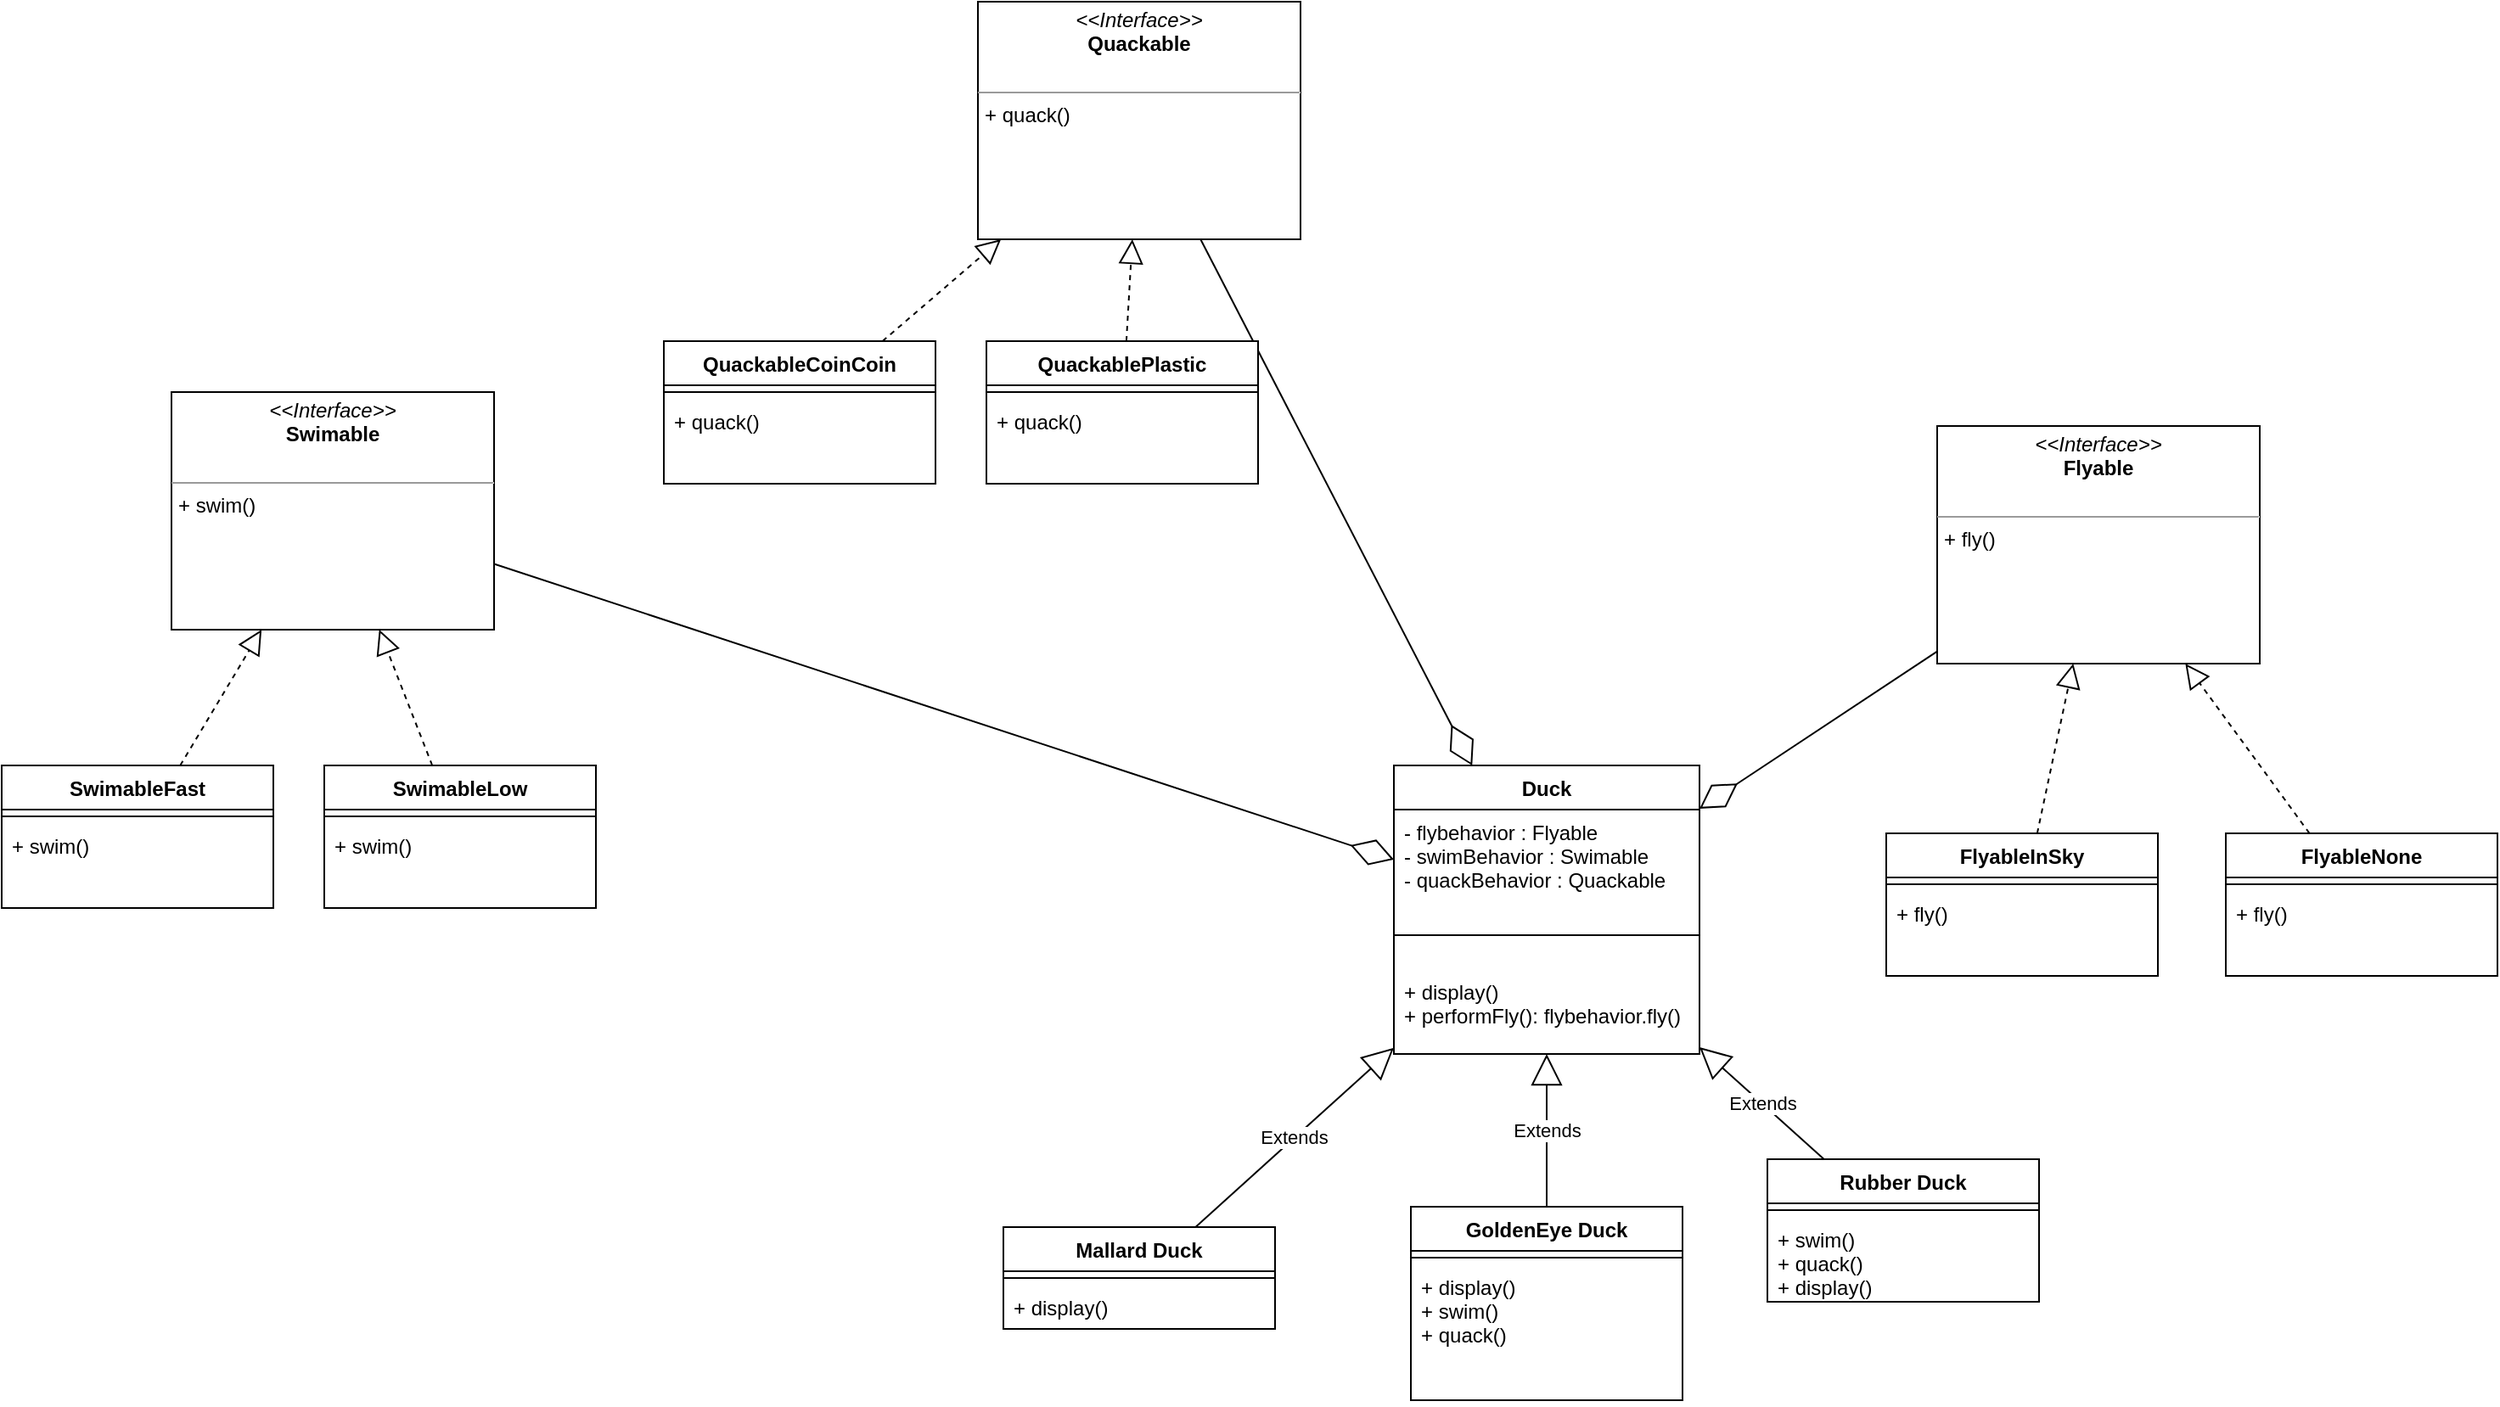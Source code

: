 <mxfile>
    <diagram id="b56FhtIz4hRtN4RqoFtY" name="Page-1">
        <mxGraphModel dx="2121" dy="1668" grid="1" gridSize="10" guides="1" tooltips="1" connect="1" arrows="1" fold="1" page="1" pageScale="1" pageWidth="850" pageHeight="1100" math="0" shadow="0">
            <root>
                <mxCell id="0"/>
                <mxCell id="1" parent="0"/>
                <mxCell id="19" value="Extends" style="endArrow=block;endSize=16;endFill=0;html=1;" parent="1" source="22" target="56" edge="1">
                    <mxGeometry width="160" relative="1" as="geometry">
                        <mxPoint x="340.789" y="210" as="sourcePoint"/>
                        <mxPoint x="364.369" y="166" as="targetPoint"/>
                    </mxGeometry>
                </mxCell>
                <mxCell id="20" value="Extends" style="endArrow=block;endSize=16;endFill=0;html=1;" parent="1" source="26" target="56" edge="1">
                    <mxGeometry width="160" relative="1" as="geometry">
                        <mxPoint x="574.259" y="210" as="sourcePoint"/>
                        <mxPoint x="443.08" y="166" as="targetPoint"/>
                    </mxGeometry>
                </mxCell>
                <mxCell id="22" value="Mallard Duck" style="swimlane;fontStyle=1;align=center;verticalAlign=top;childLayout=stackLayout;horizontal=1;startSize=26;horizontalStack=0;resizeParent=1;resizeParentMax=0;resizeLast=0;collapsible=1;marginBottom=0;" parent="1" vertex="1">
                    <mxGeometry x="130" y="272" width="160" height="60" as="geometry"/>
                </mxCell>
                <mxCell id="24" value="" style="line;strokeWidth=1;fillColor=none;align=left;verticalAlign=middle;spacingTop=-1;spacingLeft=3;spacingRight=3;rotatable=0;labelPosition=right;points=[];portConstraint=eastwest;strokeColor=inherit;" parent="22" vertex="1">
                    <mxGeometry y="26" width="160" height="8" as="geometry"/>
                </mxCell>
                <mxCell id="25" value="+ display()" style="text;strokeColor=none;fillColor=none;align=left;verticalAlign=top;spacingLeft=4;spacingRight=4;overflow=hidden;rotatable=0;points=[[0,0.5],[1,0.5]];portConstraint=eastwest;" parent="22" vertex="1">
                    <mxGeometry y="34" width="160" height="26" as="geometry"/>
                </mxCell>
                <mxCell id="26" value="GoldenEye Duck" style="swimlane;fontStyle=1;align=center;verticalAlign=top;childLayout=stackLayout;horizontal=1;startSize=26;horizontalStack=0;resizeParent=1;resizeParentMax=0;resizeLast=0;collapsible=1;marginBottom=0;" parent="1" vertex="1">
                    <mxGeometry x="370" y="260" width="160" height="114" as="geometry"/>
                </mxCell>
                <mxCell id="28" value="" style="line;strokeWidth=1;fillColor=none;align=left;verticalAlign=middle;spacingTop=-1;spacingLeft=3;spacingRight=3;rotatable=0;labelPosition=right;points=[];portConstraint=eastwest;strokeColor=inherit;" parent="26" vertex="1">
                    <mxGeometry y="26" width="160" height="8" as="geometry"/>
                </mxCell>
                <mxCell id="29" value="+ display()&#10;+ swim()&#10;+ quack()&#10;" style="text;strokeColor=none;fillColor=none;align=left;verticalAlign=top;spacingLeft=4;spacingRight=4;overflow=hidden;rotatable=0;points=[[0,0.5],[1,0.5]];portConstraint=eastwest;" parent="26" vertex="1">
                    <mxGeometry y="34" width="160" height="80" as="geometry"/>
                </mxCell>
                <mxCell id="30" value="Rubber Duck" style="swimlane;fontStyle=1;align=center;verticalAlign=top;childLayout=stackLayout;horizontal=1;startSize=26;horizontalStack=0;resizeParent=1;resizeParentMax=0;resizeLast=0;collapsible=1;marginBottom=0;" parent="1" vertex="1">
                    <mxGeometry x="580" y="232" width="160" height="84" as="geometry"/>
                </mxCell>
                <mxCell id="32" value="" style="line;strokeWidth=1;fillColor=none;align=left;verticalAlign=middle;spacingTop=-1;spacingLeft=3;spacingRight=3;rotatable=0;labelPosition=right;points=[];portConstraint=eastwest;strokeColor=inherit;" parent="30" vertex="1">
                    <mxGeometry y="26" width="160" height="8" as="geometry"/>
                </mxCell>
                <mxCell id="33" value="+ swim()&#10;+ quack()&#10;+ display()" style="text;strokeColor=none;fillColor=none;align=left;verticalAlign=top;spacingLeft=4;spacingRight=4;overflow=hidden;rotatable=0;points=[[0,0.5],[1,0.5]];portConstraint=eastwest;" parent="30" vertex="1">
                    <mxGeometry y="34" width="160" height="50" as="geometry"/>
                </mxCell>
                <mxCell id="34" value="Extends" style="endArrow=block;endSize=16;endFill=0;html=1;" parent="1" source="30" target="56" edge="1">
                    <mxGeometry width="160" relative="1" as="geometry">
                        <mxPoint x="479.524" y="240" as="sourcePoint"/>
                        <mxPoint x="492.579" y="166" as="targetPoint"/>
                    </mxGeometry>
                </mxCell>
                <mxCell id="35" value="&lt;p style=&quot;margin:0px;margin-top:4px;text-align:center;&quot;&gt;&lt;i&gt;&amp;lt;&amp;lt;Interface&amp;gt;&amp;gt;&lt;/i&gt;&lt;br&gt;&lt;b&gt;Flyable&lt;/b&gt;&lt;/p&gt;&lt;p style=&quot;margin:0px;margin-left:4px;&quot;&gt;&lt;br&gt;&lt;/p&gt;&lt;hr size=&quot;1&quot;&gt;&lt;p style=&quot;margin:0px;margin-left:4px;&quot;&gt;+ fly()&lt;/p&gt;" style="verticalAlign=top;align=left;overflow=fill;fontSize=12;fontFamily=Helvetica;html=1;" parent="1" vertex="1">
                    <mxGeometry x="680" y="-200" width="190" height="140" as="geometry"/>
                </mxCell>
                <mxCell id="36" value="&lt;p style=&quot;margin:0px;margin-top:4px;text-align:center;&quot;&gt;&lt;i&gt;&amp;lt;&amp;lt;Interface&amp;gt;&amp;gt;&lt;/i&gt;&lt;br&gt;&lt;b&gt;Quackable&lt;/b&gt;&lt;/p&gt;&lt;p style=&quot;margin:0px;margin-left:4px;&quot;&gt;&lt;br&gt;&lt;/p&gt;&lt;hr size=&quot;1&quot;&gt;&lt;p style=&quot;margin:0px;margin-left:4px;&quot;&gt;+ quack()&lt;/p&gt;" style="verticalAlign=top;align=left;overflow=fill;fontSize=12;fontFamily=Helvetica;html=1;" parent="1" vertex="1">
                    <mxGeometry x="115" y="-450" width="190" height="140" as="geometry"/>
                </mxCell>
                <mxCell id="37" value="&lt;p style=&quot;margin:0px;margin-top:4px;text-align:center;&quot;&gt;&lt;i&gt;&amp;lt;&amp;lt;Interface&amp;gt;&amp;gt;&lt;/i&gt;&lt;br&gt;&lt;b&gt;Swimable&lt;/b&gt;&lt;/p&gt;&lt;p style=&quot;margin:0px;margin-left:4px;&quot;&gt;&lt;br&gt;&lt;/p&gt;&lt;hr size=&quot;1&quot;&gt;&lt;p style=&quot;margin:0px;margin-left:4px;&quot;&gt;+ swim()&lt;/p&gt;" style="verticalAlign=top;align=left;overflow=fill;fontSize=12;fontFamily=Helvetica;html=1;" parent="1" vertex="1">
                    <mxGeometry x="-360" y="-220" width="190" height="140" as="geometry"/>
                </mxCell>
                <mxCell id="46" value="FlyableInSky" style="swimlane;fontStyle=1;align=center;verticalAlign=top;childLayout=stackLayout;horizontal=1;startSize=26;horizontalStack=0;resizeParent=1;resizeParentMax=0;resizeLast=0;collapsible=1;marginBottom=0;" parent="1" vertex="1">
                    <mxGeometry x="650" y="40" width="160" height="84" as="geometry"/>
                </mxCell>
                <mxCell id="48" value="" style="line;strokeWidth=1;fillColor=none;align=left;verticalAlign=middle;spacingTop=-1;spacingLeft=3;spacingRight=3;rotatable=0;labelPosition=right;points=[];portConstraint=eastwest;strokeColor=inherit;" parent="46" vertex="1">
                    <mxGeometry y="26" width="160" height="8" as="geometry"/>
                </mxCell>
                <mxCell id="49" value="+ fly()" style="text;strokeColor=none;fillColor=none;align=left;verticalAlign=top;spacingLeft=4;spacingRight=4;overflow=hidden;rotatable=0;points=[[0,0.5],[1,0.5]];portConstraint=eastwest;" parent="46" vertex="1">
                    <mxGeometry y="34" width="160" height="50" as="geometry"/>
                </mxCell>
                <mxCell id="50" value="FlyableNone" style="swimlane;fontStyle=1;align=center;verticalAlign=top;childLayout=stackLayout;horizontal=1;startSize=26;horizontalStack=0;resizeParent=1;resizeParentMax=0;resizeLast=0;collapsible=1;marginBottom=0;" parent="1" vertex="1">
                    <mxGeometry x="850" y="40" width="160" height="84" as="geometry"/>
                </mxCell>
                <mxCell id="52" value="" style="line;strokeWidth=1;fillColor=none;align=left;verticalAlign=middle;spacingTop=-1;spacingLeft=3;spacingRight=3;rotatable=0;labelPosition=right;points=[];portConstraint=eastwest;strokeColor=inherit;" parent="50" vertex="1">
                    <mxGeometry y="26" width="160" height="8" as="geometry"/>
                </mxCell>
                <mxCell id="53" value="+ fly()" style="text;strokeColor=none;fillColor=none;align=left;verticalAlign=top;spacingLeft=4;spacingRight=4;overflow=hidden;rotatable=0;points=[[0,0.5],[1,0.5]];portConstraint=eastwest;" parent="50" vertex="1">
                    <mxGeometry y="34" width="160" height="50" as="geometry"/>
                </mxCell>
                <mxCell id="54" value="" style="endArrow=block;dashed=1;endFill=0;endSize=12;html=1;" parent="1" source="46" target="35" edge="1">
                    <mxGeometry width="160" relative="1" as="geometry">
                        <mxPoint x="450" y="-30" as="sourcePoint"/>
                        <mxPoint x="610" y="-30" as="targetPoint"/>
                    </mxGeometry>
                </mxCell>
                <mxCell id="55" value="" style="endArrow=block;dashed=1;endFill=0;endSize=12;html=1;" parent="1" source="50" target="35" edge="1">
                    <mxGeometry width="160" relative="1" as="geometry">
                        <mxPoint x="732.297" y="10" as="sourcePoint"/>
                        <mxPoint x="756.622" y="-50" as="targetPoint"/>
                    </mxGeometry>
                </mxCell>
                <mxCell id="56" value="Duck" style="swimlane;fontStyle=1;align=center;verticalAlign=top;childLayout=stackLayout;horizontal=1;startSize=26;horizontalStack=0;resizeParent=1;resizeParentMax=0;resizeLast=0;collapsible=1;marginBottom=0;" parent="1" vertex="1">
                    <mxGeometry x="360" width="180" height="170" as="geometry"/>
                </mxCell>
                <mxCell id="57" value="- flybehavior : Flyable&#10;- swimBehavior : Swimable&#10;- quackBehavior : Quackable" style="text;strokeColor=none;fillColor=none;align=left;verticalAlign=top;spacingLeft=4;spacingRight=4;overflow=hidden;rotatable=0;points=[[0,0.5],[1,0.5]];portConstraint=eastwest;" parent="56" vertex="1">
                    <mxGeometry y="26" width="180" height="54" as="geometry"/>
                </mxCell>
                <mxCell id="58" value="" style="line;strokeWidth=1;fillColor=none;align=left;verticalAlign=middle;spacingTop=-1;spacingLeft=3;spacingRight=3;rotatable=0;labelPosition=right;points=[];portConstraint=eastwest;strokeColor=inherit;" parent="56" vertex="1">
                    <mxGeometry y="80" width="180" height="40" as="geometry"/>
                </mxCell>
                <mxCell id="59" value="+ display()&#10;+ performFly(): flybehavior.fly()" style="text;strokeColor=none;fillColor=none;align=left;verticalAlign=top;spacingLeft=4;spacingRight=4;overflow=hidden;rotatable=0;points=[[0,0.5],[1,0.5]];portConstraint=eastwest;" parent="56" vertex="1">
                    <mxGeometry y="120" width="180" height="50" as="geometry"/>
                </mxCell>
                <mxCell id="60" value="" style="endArrow=diamondThin;endFill=0;endSize=24;html=1;" parent="1" source="35" target="56" edge="1">
                    <mxGeometry width="160" relative="1" as="geometry">
                        <mxPoint x="470" y="-110" as="sourcePoint"/>
                        <mxPoint x="630" y="-110" as="targetPoint"/>
                    </mxGeometry>
                </mxCell>
                <mxCell id="61" value="" style="endArrow=diamondThin;endFill=0;endSize=24;html=1;" parent="1" source="36" target="56" edge="1">
                    <mxGeometry width="160" relative="1" as="geometry">
                        <mxPoint x="690" y="-61.538" as="sourcePoint"/>
                        <mxPoint x="550" y="24.615" as="targetPoint"/>
                    </mxGeometry>
                </mxCell>
                <mxCell id="62" value="" style="endArrow=diamondThin;endFill=0;endSize=24;html=1;" parent="1" source="37" target="56" edge="1">
                    <mxGeometry width="160" relative="1" as="geometry">
                        <mxPoint x="303.333" y="-60" as="sourcePoint"/>
                        <mxPoint x="381.667" y="10" as="targetPoint"/>
                    </mxGeometry>
                </mxCell>
                <mxCell id="63" value="SwimableFast" style="swimlane;fontStyle=1;align=center;verticalAlign=top;childLayout=stackLayout;horizontal=1;startSize=26;horizontalStack=0;resizeParent=1;resizeParentMax=0;resizeLast=0;collapsible=1;marginBottom=0;" parent="1" vertex="1">
                    <mxGeometry x="-460" width="160" height="84" as="geometry"/>
                </mxCell>
                <mxCell id="65" value="" style="line;strokeWidth=1;fillColor=none;align=left;verticalAlign=middle;spacingTop=-1;spacingLeft=3;spacingRight=3;rotatable=0;labelPosition=right;points=[];portConstraint=eastwest;strokeColor=inherit;" parent="63" vertex="1">
                    <mxGeometry y="26" width="160" height="8" as="geometry"/>
                </mxCell>
                <mxCell id="66" value="+ swim()" style="text;strokeColor=none;fillColor=none;align=left;verticalAlign=top;spacingLeft=4;spacingRight=4;overflow=hidden;rotatable=0;points=[[0,0.5],[1,0.5]];portConstraint=eastwest;" parent="63" vertex="1">
                    <mxGeometry y="34" width="160" height="50" as="geometry"/>
                </mxCell>
                <mxCell id="67" value="SwimableLow" style="swimlane;fontStyle=1;align=center;verticalAlign=top;childLayout=stackLayout;horizontal=1;startSize=26;horizontalStack=0;resizeParent=1;resizeParentMax=0;resizeLast=0;collapsible=1;marginBottom=0;" parent="1" vertex="1">
                    <mxGeometry x="-270" width="160" height="84" as="geometry"/>
                </mxCell>
                <mxCell id="69" value="" style="line;strokeWidth=1;fillColor=none;align=left;verticalAlign=middle;spacingTop=-1;spacingLeft=3;spacingRight=3;rotatable=0;labelPosition=right;points=[];portConstraint=eastwest;strokeColor=inherit;" parent="67" vertex="1">
                    <mxGeometry y="26" width="160" height="8" as="geometry"/>
                </mxCell>
                <mxCell id="70" value="+ swim()" style="text;strokeColor=none;fillColor=none;align=left;verticalAlign=top;spacingLeft=4;spacingRight=4;overflow=hidden;rotatable=0;points=[[0,0.5],[1,0.5]];portConstraint=eastwest;" parent="67" vertex="1">
                    <mxGeometry y="34" width="160" height="50" as="geometry"/>
                </mxCell>
                <mxCell id="71" value="QuackableCoinCoin" style="swimlane;fontStyle=1;align=center;verticalAlign=top;childLayout=stackLayout;horizontal=1;startSize=26;horizontalStack=0;resizeParent=1;resizeParentMax=0;resizeLast=0;collapsible=1;marginBottom=0;" parent="1" vertex="1">
                    <mxGeometry x="-70" y="-250" width="160" height="84" as="geometry"/>
                </mxCell>
                <mxCell id="73" value="" style="line;strokeWidth=1;fillColor=none;align=left;verticalAlign=middle;spacingTop=-1;spacingLeft=3;spacingRight=3;rotatable=0;labelPosition=right;points=[];portConstraint=eastwest;strokeColor=inherit;" parent="71" vertex="1">
                    <mxGeometry y="26" width="160" height="8" as="geometry"/>
                </mxCell>
                <mxCell id="74" value="+ quack()" style="text;strokeColor=none;fillColor=none;align=left;verticalAlign=top;spacingLeft=4;spacingRight=4;overflow=hidden;rotatable=0;points=[[0,0.5],[1,0.5]];portConstraint=eastwest;" parent="71" vertex="1">
                    <mxGeometry y="34" width="160" height="50" as="geometry"/>
                </mxCell>
                <mxCell id="75" value="QuackablePlastic" style="swimlane;fontStyle=1;align=center;verticalAlign=top;childLayout=stackLayout;horizontal=1;startSize=26;horizontalStack=0;resizeParent=1;resizeParentMax=0;resizeLast=0;collapsible=1;marginBottom=0;" parent="1" vertex="1">
                    <mxGeometry x="120" y="-250" width="160" height="84" as="geometry"/>
                </mxCell>
                <mxCell id="77" value="" style="line;strokeWidth=1;fillColor=none;align=left;verticalAlign=middle;spacingTop=-1;spacingLeft=3;spacingRight=3;rotatable=0;labelPosition=right;points=[];portConstraint=eastwest;strokeColor=inherit;" parent="75" vertex="1">
                    <mxGeometry y="26" width="160" height="8" as="geometry"/>
                </mxCell>
                <mxCell id="78" value="+ quack()" style="text;strokeColor=none;fillColor=none;align=left;verticalAlign=top;spacingLeft=4;spacingRight=4;overflow=hidden;rotatable=0;points=[[0,0.5],[1,0.5]];portConstraint=eastwest;" parent="75" vertex="1">
                    <mxGeometry y="34" width="160" height="50" as="geometry"/>
                </mxCell>
                <mxCell id="79" value="" style="endArrow=block;dashed=1;endFill=0;endSize=12;html=1;" parent="1" source="71" target="36" edge="1">
                    <mxGeometry width="160" relative="1" as="geometry">
                        <mxPoint x="732.297" y="10" as="sourcePoint"/>
                        <mxPoint x="756.622" y="-50" as="targetPoint"/>
                    </mxGeometry>
                </mxCell>
                <mxCell id="80" value="" style="endArrow=block;dashed=1;endFill=0;endSize=12;html=1;" parent="1" source="75" target="36" edge="1">
                    <mxGeometry width="160" relative="1" as="geometry">
                        <mxPoint x="79.459" y="-240" as="sourcePoint"/>
                        <mxPoint x="144.324" y="-300" as="targetPoint"/>
                    </mxGeometry>
                </mxCell>
                <mxCell id="81" value="" style="endArrow=block;dashed=1;endFill=0;endSize=12;html=1;" parent="1" source="63" target="37" edge="1">
                    <mxGeometry width="160" relative="1" as="geometry">
                        <mxPoint x="79.459" y="-240" as="sourcePoint"/>
                        <mxPoint x="144.324" y="-300" as="targetPoint"/>
                    </mxGeometry>
                </mxCell>
                <mxCell id="82" value="" style="endArrow=block;dashed=1;endFill=0;endSize=12;html=1;" parent="1" source="67" target="37" edge="1">
                    <mxGeometry width="160" relative="1" as="geometry">
                        <mxPoint x="-339.146" y="10" as="sourcePoint"/>
                        <mxPoint x="-294.268" y="-70" as="targetPoint"/>
                    </mxGeometry>
                </mxCell>
            </root>
        </mxGraphModel>
    </diagram>
</mxfile>
